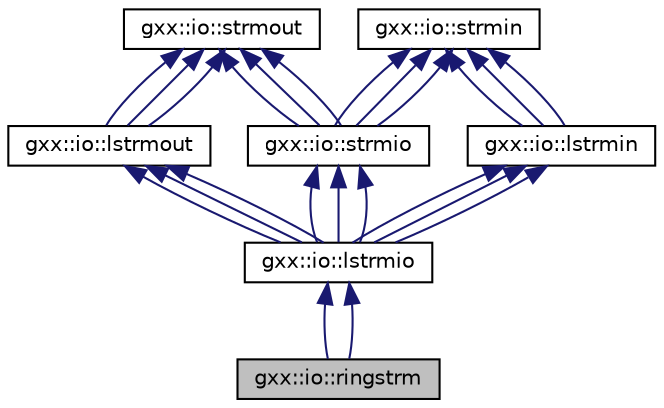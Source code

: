 digraph "gxx::io::ringstrm"
{
  edge [fontname="Helvetica",fontsize="10",labelfontname="Helvetica",labelfontsize="10"];
  node [fontname="Helvetica",fontsize="10",shape=record];
  Node1 [label="gxx::io::ringstrm",height=0.2,width=0.4,color="black", fillcolor="grey75", style="filled", fontcolor="black"];
  Node2 -> Node1 [dir="back",color="midnightblue",fontsize="10",style="solid"];
  Node2 [label="gxx::io::lstrmio",height=0.2,width=0.4,color="black", fillcolor="white", style="filled",URL="$classgxx_1_1io_1_1lstrmio.html"];
  Node3 -> Node2 [dir="back",color="midnightblue",fontsize="10",style="solid"];
  Node3 [label="gxx::io::strmio",height=0.2,width=0.4,color="black", fillcolor="white", style="filled",URL="$classgxx_1_1io_1_1strmio.html"];
  Node4 -> Node3 [dir="back",color="midnightblue",fontsize="10",style="solid"];
  Node4 [label="gxx::io::strmout",height=0.2,width=0.4,color="black", fillcolor="white", style="filled",URL="$classgxx_1_1io_1_1strmout.html"];
  Node5 -> Node3 [dir="back",color="midnightblue",fontsize="10",style="solid"];
  Node5 [label="gxx::io::strmin",height=0.2,width=0.4,color="black", fillcolor="white", style="filled",URL="$classgxx_1_1io_1_1strmin.html"];
  Node4 -> Node3 [dir="back",color="midnightblue",fontsize="10",style="solid"];
  Node5 -> Node3 [dir="back",color="midnightblue",fontsize="10",style="solid"];
  Node4 -> Node3 [dir="back",color="midnightblue",fontsize="10",style="solid"];
  Node5 -> Node3 [dir="back",color="midnightblue",fontsize="10",style="solid"];
  Node6 -> Node2 [dir="back",color="midnightblue",fontsize="10",style="solid"];
  Node6 [label="gxx::io::lstrmout",height=0.2,width=0.4,color="black", fillcolor="white", style="filled",URL="$classgxx_1_1io_1_1lstrmout.html"];
  Node4 -> Node6 [dir="back",color="midnightblue",fontsize="10",style="solid"];
  Node4 -> Node6 [dir="back",color="midnightblue",fontsize="10",style="solid"];
  Node4 -> Node6 [dir="back",color="midnightblue",fontsize="10",style="solid"];
  Node7 -> Node2 [dir="back",color="midnightblue",fontsize="10",style="solid"];
  Node7 [label="gxx::io::lstrmin",height=0.2,width=0.4,color="black", fillcolor="white", style="filled",URL="$classgxx_1_1io_1_1lstrmin.html"];
  Node5 -> Node7 [dir="back",color="midnightblue",fontsize="10",style="solid"];
  Node5 -> Node7 [dir="back",color="midnightblue",fontsize="10",style="solid"];
  Node5 -> Node7 [dir="back",color="midnightblue",fontsize="10",style="solid"];
  Node3 -> Node2 [dir="back",color="midnightblue",fontsize="10",style="solid"];
  Node6 -> Node2 [dir="back",color="midnightblue",fontsize="10",style="solid"];
  Node7 -> Node2 [dir="back",color="midnightblue",fontsize="10",style="solid"];
  Node3 -> Node2 [dir="back",color="midnightblue",fontsize="10",style="solid"];
  Node6 -> Node2 [dir="back",color="midnightblue",fontsize="10",style="solid"];
  Node7 -> Node2 [dir="back",color="midnightblue",fontsize="10",style="solid"];
  Node2 -> Node1 [dir="back",color="midnightblue",fontsize="10",style="solid"];
}
